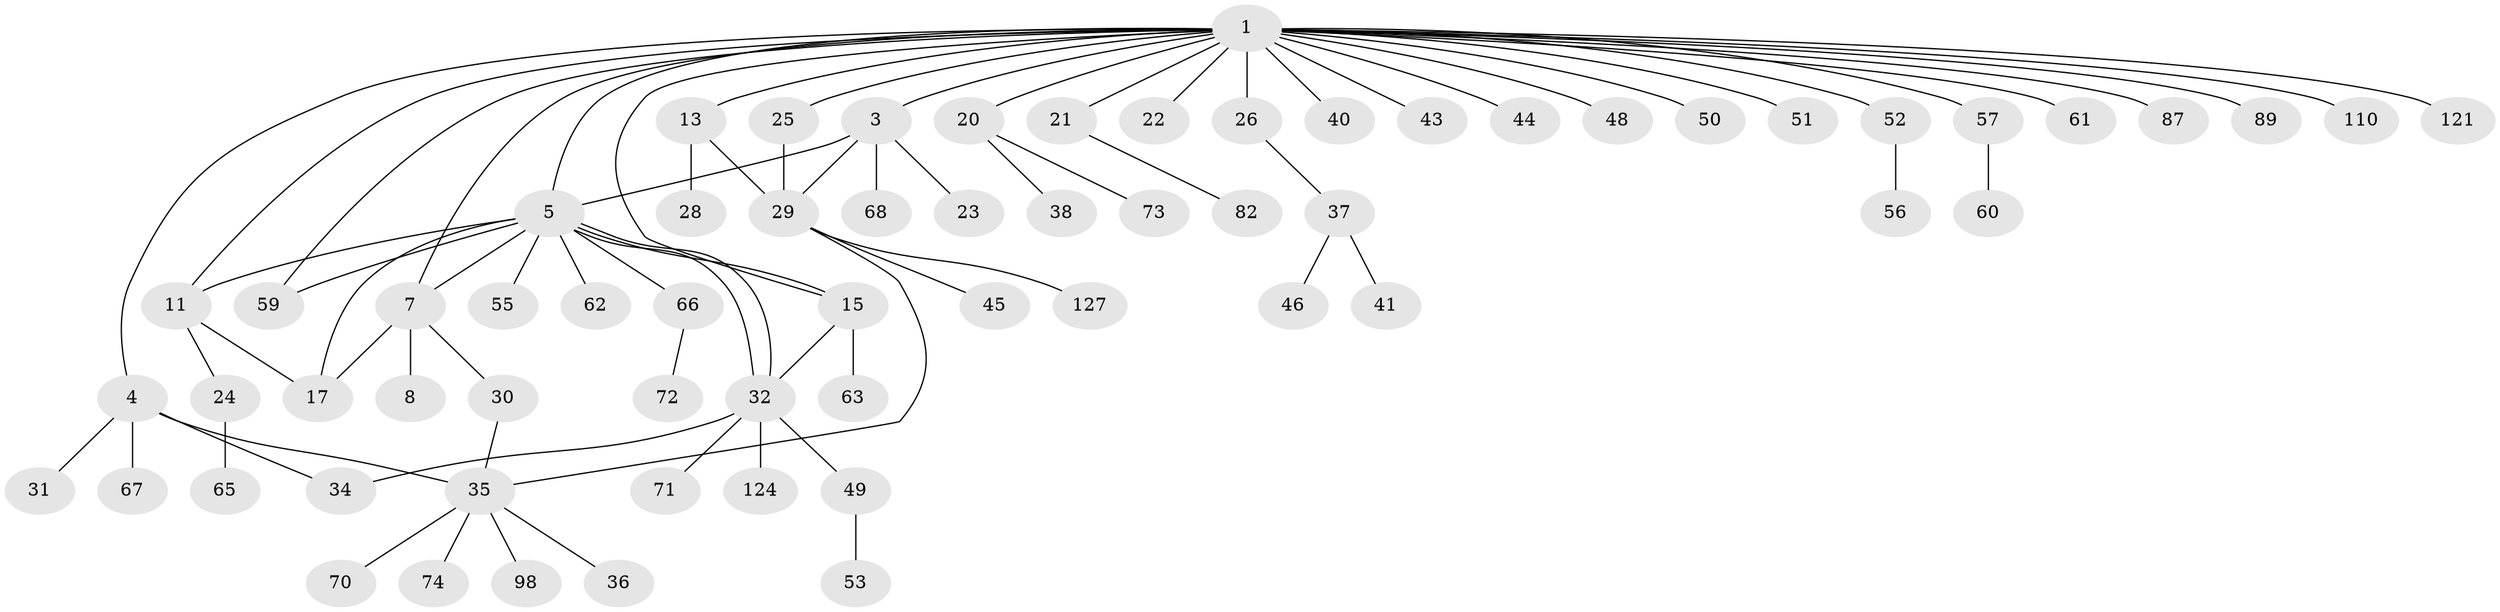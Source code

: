 // original degree distribution, {3: 0.0703125, 22: 0.0078125, 6: 0.0234375, 10: 0.0078125, 18: 0.0078125, 4: 0.046875, 5: 0.03125, 2: 0.203125, 1: 0.578125, 8: 0.015625, 7: 0.0078125}
// Generated by graph-tools (version 1.1) at 2025/14/03/09/25 04:14:40]
// undirected, 64 vertices, 77 edges
graph export_dot {
graph [start="1"]
  node [color=gray90,style=filled];
  1 [super="+2"];
  3 [super="+39+109+84"];
  4 [super="+42+58+10+18+9+103+125"];
  5 [super="+12+14+33+64+83+120+86+90+113+97+108+94"];
  7 [super="+88+101"];
  8 [super="+126"];
  11 [super="+78"];
  13 [super="+27"];
  15 [super="+99+96+69"];
  17 [super="+79"];
  20 [super="+80"];
  21;
  22;
  23;
  24;
  25 [super="+81"];
  26;
  28;
  29;
  30 [super="+112+115"];
  31;
  32;
  34;
  35;
  36;
  37 [super="+92"];
  38 [super="+77"];
  40;
  41;
  43;
  44;
  45;
  46 [super="+75"];
  48;
  49 [super="+116"];
  50;
  51;
  52;
  53;
  55;
  56;
  57;
  59;
  60;
  61;
  62 [super="+95"];
  63;
  65 [super="+76+93"];
  66;
  67;
  68;
  70;
  71;
  72;
  73;
  74;
  82;
  87;
  89;
  98;
  110;
  121;
  124;
  127;
  1 -- 48;
  1 -- 3 [weight=2];
  1 -- 4;
  1 -- 5;
  1 -- 7;
  1 -- 11;
  1 -- 13;
  1 -- 15;
  1 -- 20;
  1 -- 21;
  1 -- 22;
  1 -- 87;
  1 -- 25;
  1 -- 26;
  1 -- 89;
  1 -- 121;
  1 -- 40;
  1 -- 43;
  1 -- 44;
  1 -- 110;
  1 -- 50;
  1 -- 51;
  1 -- 52;
  1 -- 57;
  1 -- 59;
  1 -- 61;
  3 -- 23;
  3 -- 29;
  3 -- 68;
  3 -- 5;
  4 -- 35 [weight=2];
  4 -- 67;
  4 -- 31;
  4 -- 34;
  5 -- 7;
  5 -- 32;
  5 -- 32;
  5 -- 66;
  5 -- 15;
  5 -- 17;
  5 -- 55;
  5 -- 59;
  5 -- 62;
  5 -- 11;
  7 -- 8;
  7 -- 30;
  7 -- 17;
  11 -- 17;
  11 -- 24;
  13 -- 29;
  13 -- 28;
  15 -- 32;
  15 -- 63;
  20 -- 38;
  20 -- 73;
  21 -- 82;
  24 -- 65;
  25 -- 29;
  26 -- 37;
  29 -- 35;
  29 -- 45;
  29 -- 127;
  30 -- 35;
  32 -- 34;
  32 -- 49;
  32 -- 71;
  32 -- 124;
  35 -- 36;
  35 -- 70;
  35 -- 74;
  35 -- 98;
  37 -- 41;
  37 -- 46;
  49 -- 53;
  52 -- 56;
  57 -- 60;
  66 -- 72;
}
